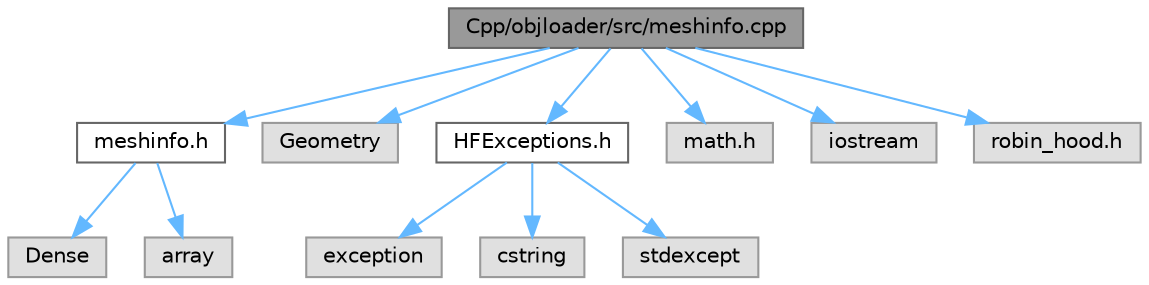 digraph "Cpp/objloader/src/meshinfo.cpp"
{
 // LATEX_PDF_SIZE
  bgcolor="transparent";
  edge [fontname=Helvetica,fontsize=10,labelfontname=Helvetica,labelfontsize=10];
  node [fontname=Helvetica,fontsize=10,shape=box,height=0.2,width=0.4];
  Node1 [label="Cpp/objloader/src/meshinfo.cpp",height=0.2,width=0.4,color="gray40", fillcolor="grey60", style="filled", fontcolor="black",tooltip="Contains implementation for the MeshInfo class."];
  Node1 -> Node2 [color="steelblue1",style="solid"];
  Node2 [label="meshinfo.h",height=0.2,width=0.4,color="grey40", fillcolor="white", style="filled",URL="$a00185.html",tooltip="Contains definitions for the MeshInfo class."];
  Node2 -> Node3 [color="steelblue1",style="solid"];
  Node3 [label="Dense",height=0.2,width=0.4,color="grey60", fillcolor="#E0E0E0", style="filled",tooltip=" "];
  Node2 -> Node4 [color="steelblue1",style="solid"];
  Node4 [label="array",height=0.2,width=0.4,color="grey60", fillcolor="#E0E0E0", style="filled",tooltip=" "];
  Node1 -> Node5 [color="steelblue1",style="solid"];
  Node5 [label="Geometry",height=0.2,width=0.4,color="grey60", fillcolor="#E0E0E0", style="filled",tooltip=" "];
  Node1 -> Node6 [color="steelblue1",style="solid"];
  Node6 [label="HFExceptions.h",height=0.2,width=0.4,color="grey40", fillcolor="white", style="filled",URL="$a00176.html",tooltip="Contains definitions for the Exceptions namespace."];
  Node6 -> Node7 [color="steelblue1",style="solid"];
  Node7 [label="exception",height=0.2,width=0.4,color="grey60", fillcolor="#E0E0E0", style="filled",tooltip=" "];
  Node6 -> Node8 [color="steelblue1",style="solid"];
  Node8 [label="cstring",height=0.2,width=0.4,color="grey60", fillcolor="#E0E0E0", style="filled",tooltip=" "];
  Node6 -> Node9 [color="steelblue1",style="solid"];
  Node9 [label="stdexcept",height=0.2,width=0.4,color="grey60", fillcolor="#E0E0E0", style="filled",tooltip=" "];
  Node1 -> Node10 [color="steelblue1",style="solid"];
  Node10 [label="math.h",height=0.2,width=0.4,color="grey60", fillcolor="#E0E0E0", style="filled",tooltip=" "];
  Node1 -> Node11 [color="steelblue1",style="solid"];
  Node11 [label="iostream",height=0.2,width=0.4,color="grey60", fillcolor="#E0E0E0", style="filled",tooltip=" "];
  Node1 -> Node12 [color="steelblue1",style="solid"];
  Node12 [label="robin_hood.h",height=0.2,width=0.4,color="grey60", fillcolor="#E0E0E0", style="filled",tooltip=" "];
}
